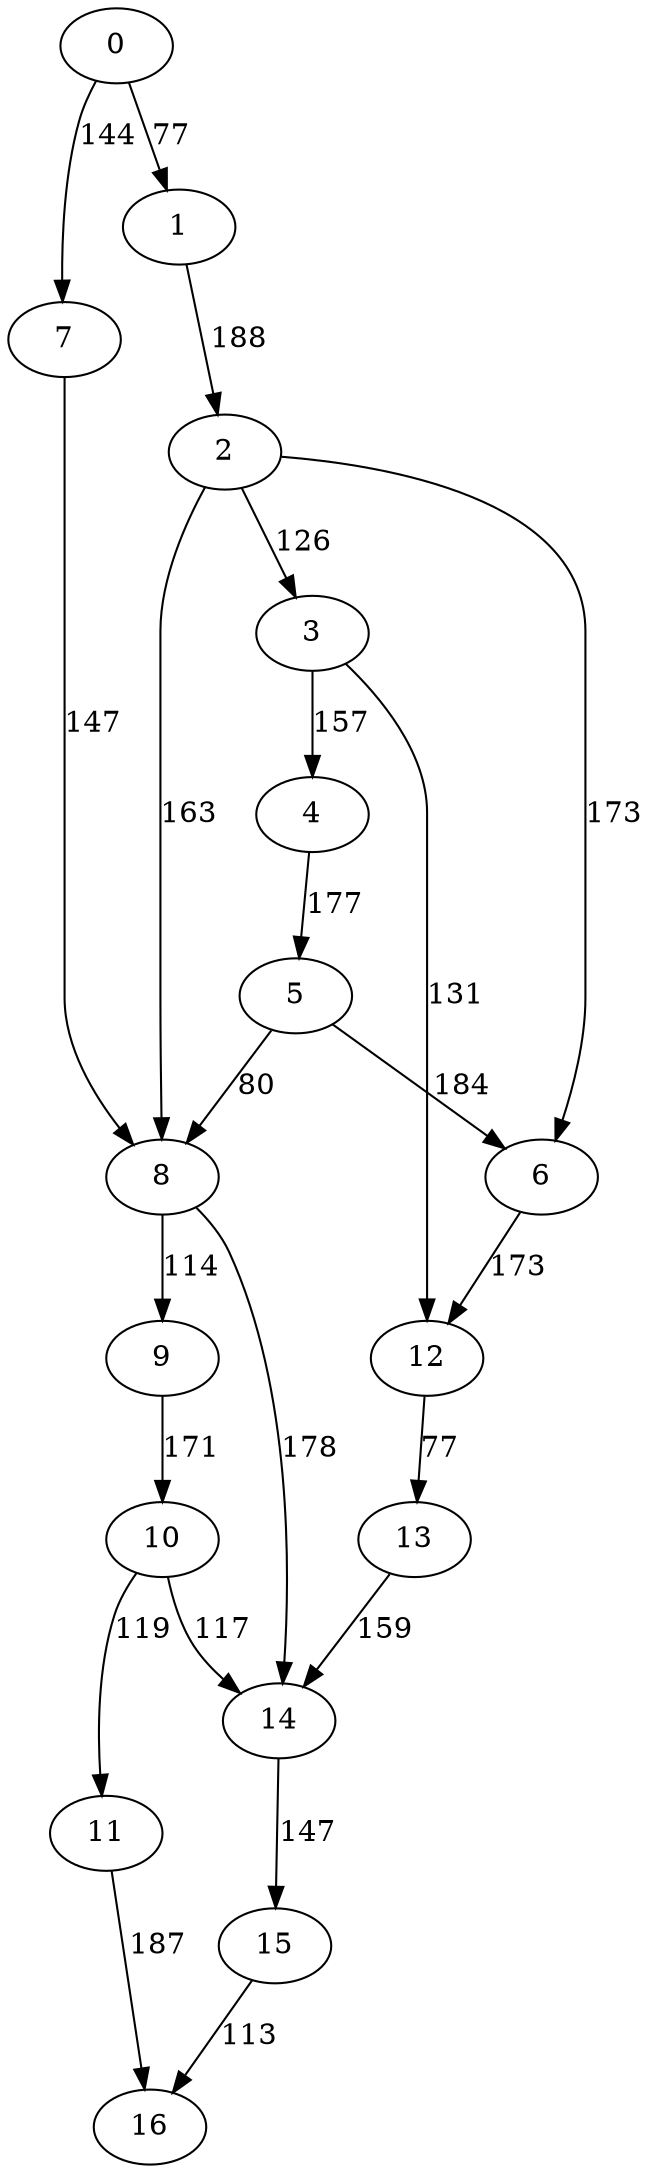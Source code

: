 digraph t10p3_12 {
0 -> 1 [ label = 77 ];
0 -> 7 [ label = 144 ];
1 -> 2 [ label = 188 ];
2 -> 3 [ label = 126 ];
2 -> 6 [ label = 173 ];
2 -> 8 [ label = 163 ];
3 -> 4 [ label = 157 ];
3 -> 12 [ label = 131 ];
4 -> 5 [ label = 177 ];
5 -> 6 [ label = 184 ];
5 -> 8 [ label = 80 ];
6 -> 12 [ label = 173 ];
7 -> 8 [ label = 147 ];
8 -> 9 [ label = 114 ];
8 -> 14 [ label = 178 ];
9 -> 10 [ label = 171 ];
10 -> 11 [ label = 119 ];
10 -> 14 [ label = 117 ];
11 -> 16 [ label = 187 ];
12 -> 13 [ label = 77 ];
13 -> 14 [ label = 159 ];
14 -> 15 [ label = 147 ];
15 -> 16 [ label = 113 ];
 }

